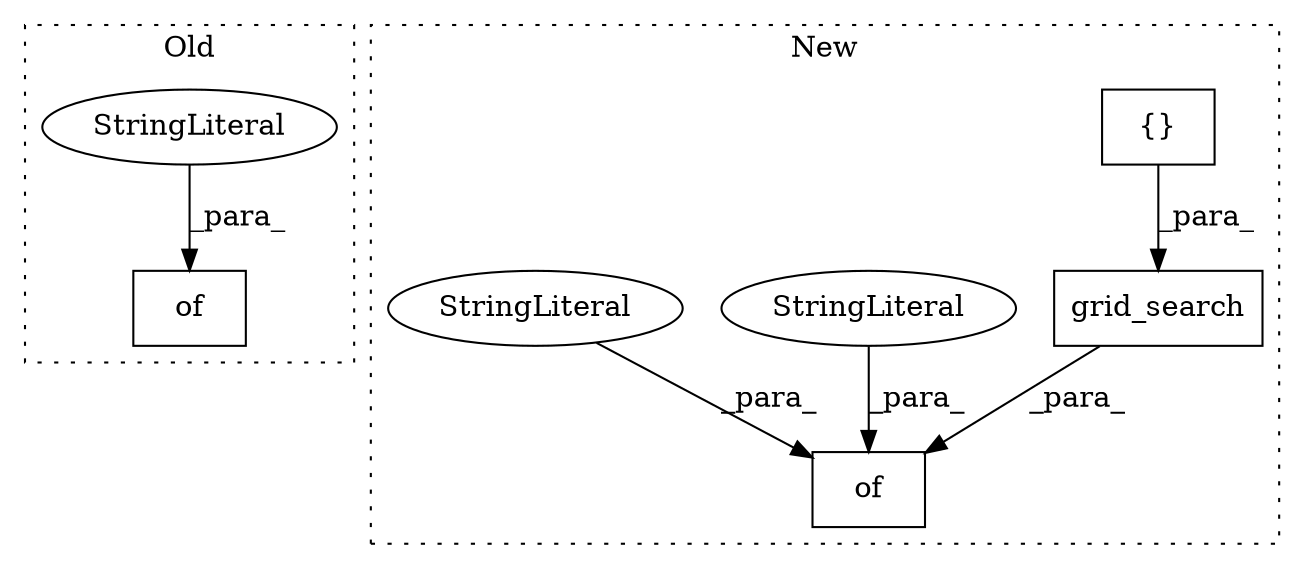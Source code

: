 digraph G {
subgraph cluster0 {
1 [label="of" a="32" s="8840,8913" l="3,1" shape="box"];
7 [label="StringLiteral" a="45" s="8843" l="12" shape="ellipse"];
label = "Old";
style="dotted";
}
subgraph cluster1 {
2 [label="grid_search" a="32" s="9074,9102" l="12,1" shape="box"];
3 [label="{}" a="4" s="9095,9101" l="1,1" shape="box"];
4 [label="of" a="32" s="8922,9150" l="3,2" shape="box"];
5 [label="StringLiteral" a="45" s="9049" l="19" shape="ellipse"];
6 [label="StringLiteral" a="45" s="9104" l="23" shape="ellipse"];
label = "New";
style="dotted";
}
2 -> 4 [label="_para_"];
3 -> 2 [label="_para_"];
5 -> 4 [label="_para_"];
6 -> 4 [label="_para_"];
7 -> 1 [label="_para_"];
}